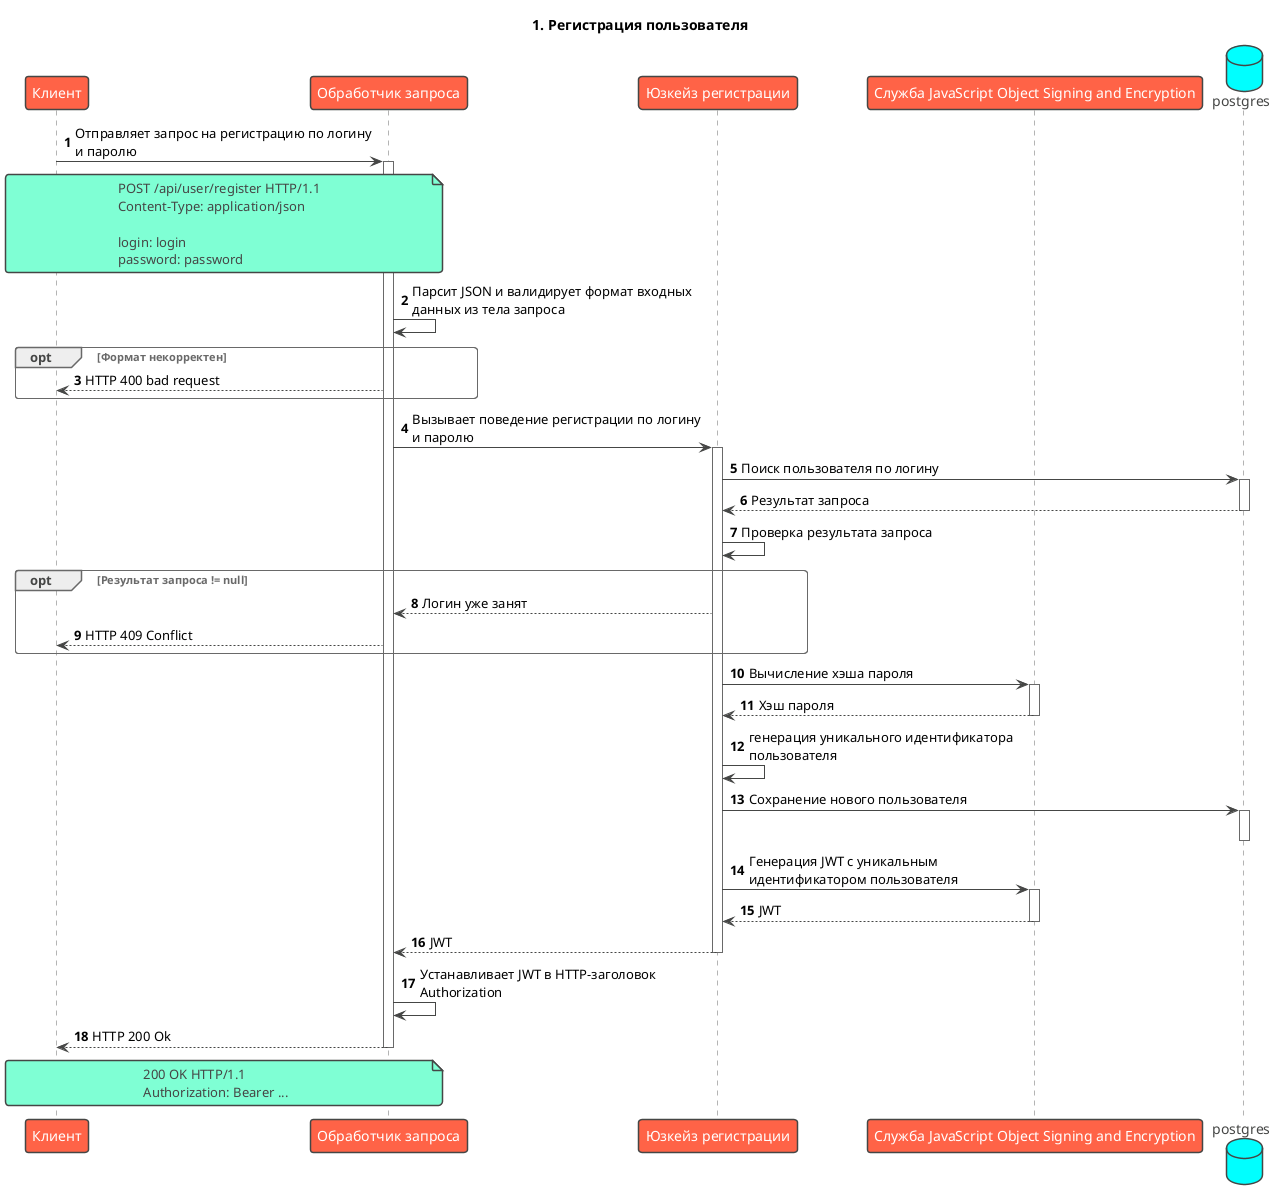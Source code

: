 @startuml
!theme vibrant
title: 1. Регистрация пользователя
skinparam maxMessageSize 300
autonumber

participant "Клиент" as client
participant "Обработчик запроса" as handler
participant "Юзкейз регистрации" as auth
participant "Служба JavaScript Object Signing and Encryption" as jose

database "postgres" as db

client -> handler ++ : Отправляет запрос на регистрацию по логину и паролю
note over client, handler
    POST /api/user/register HTTP/1.1
    Content-Type: application/json

    login: login
    password: password   
end note

handler -> handler : Парсит JSON и валидирует формат входных данных из тела запроса
opt Формат некорректен
    handler --> client: HTTP 400 bad request
end

handler -> auth ++ : Вызывает поведение регистрации по логину и паролю
auth -> db ++ : Поиск пользователя по логину
return Результат запроса
auth -> auth: Проверка результата запроса
opt Результат запроса != null
    auth --> handler: Логин уже занят
    handler --> client: HTTP 409 Conflict
end

auth -> jose ++: Вычисление хэша пароля
return Хэш пароля
auth -> auth: генерация уникального идентификатора пользователя
auth -> db ++: Сохранение нового пользователя
deactivate db
    
auth -> jose ++: Генерация JWT с уникальным идентификатором пользователя
return JWT
return JWT

handler -> handler: Устанавливает JWT в HTTP-заголовок Authorization
return HTTP 200 Ok
note over client, handler
    200 OK HTTP/1.1
    Authorization: Bearer ...  
end note
@enduml